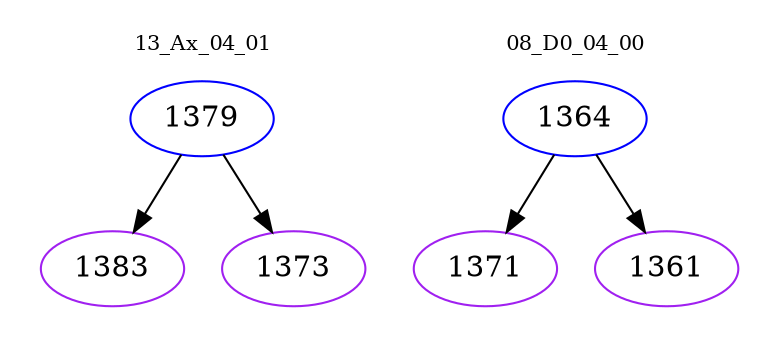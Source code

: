 digraph{
subgraph cluster_0 {
color = white
label = "13_Ax_04_01";
fontsize=10;
T0_1379 [label="1379", color="blue"]
T0_1379 -> T0_1383 [color="black"]
T0_1383 [label="1383", color="purple"]
T0_1379 -> T0_1373 [color="black"]
T0_1373 [label="1373", color="purple"]
}
subgraph cluster_1 {
color = white
label = "08_D0_04_00";
fontsize=10;
T1_1364 [label="1364", color="blue"]
T1_1364 -> T1_1371 [color="black"]
T1_1371 [label="1371", color="purple"]
T1_1364 -> T1_1361 [color="black"]
T1_1361 [label="1361", color="purple"]
}
}
